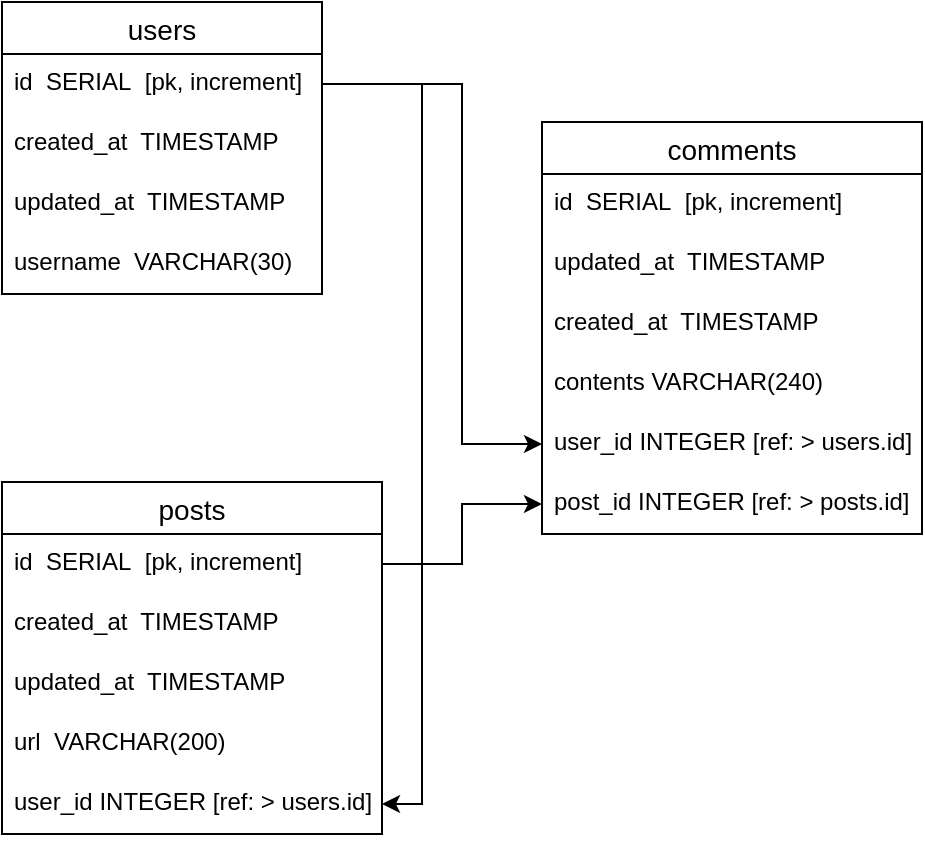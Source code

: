 <mxfile version="14.1.8" type="device"><diagram id="iMPKlhqKIkgpyV-5H6sc" name="Page-1"><mxGraphModel dx="423" dy="501" grid="1" gridSize="10" guides="1" tooltips="1" connect="1" arrows="1" fold="1" page="1" pageScale="1" pageWidth="850" pageHeight="1100" math="0" shadow="0"><root><mxCell id="0"/><mxCell id="1" parent="0"/><mxCell id="apEyqzJ98sxqlRAEC46D-1" value="users" style="swimlane;fontStyle=0;childLayout=stackLayout;horizontal=1;startSize=26;horizontalStack=0;resizeParent=1;resizeParentMax=0;resizeLast=0;collapsible=1;marginBottom=0;align=center;fontSize=14;" vertex="1" parent="1"><mxGeometry x="10" y="20" width="160" height="146" as="geometry"/></mxCell><mxCell id="apEyqzJ98sxqlRAEC46D-2" value="id  SERIAL  [pk, increment]" style="text;strokeColor=none;fillColor=none;spacingLeft=4;spacingRight=4;overflow=hidden;rotatable=0;points=[[0,0.5],[1,0.5]];portConstraint=eastwest;fontSize=12;" vertex="1" parent="apEyqzJ98sxqlRAEC46D-1"><mxGeometry y="26" width="160" height="30" as="geometry"/></mxCell><mxCell id="apEyqzJ98sxqlRAEC46D-11" value="created_at  TIMESTAMP" style="text;strokeColor=none;fillColor=none;spacingLeft=4;spacingRight=4;overflow=hidden;rotatable=0;points=[[0,0.5],[1,0.5]];portConstraint=eastwest;fontSize=12;" vertex="1" parent="apEyqzJ98sxqlRAEC46D-1"><mxGeometry y="56" width="160" height="30" as="geometry"/></mxCell><mxCell id="apEyqzJ98sxqlRAEC46D-12" value="updated_at  TIMESTAMP" style="text;strokeColor=none;fillColor=none;spacingLeft=4;spacingRight=4;overflow=hidden;rotatable=0;points=[[0,0.5],[1,0.5]];portConstraint=eastwest;fontSize=12;" vertex="1" parent="apEyqzJ98sxqlRAEC46D-1"><mxGeometry y="86" width="160" height="30" as="geometry"/></mxCell><mxCell id="apEyqzJ98sxqlRAEC46D-17" value="username  VARCHAR(30)" style="text;strokeColor=none;fillColor=none;spacingLeft=4;spacingRight=4;overflow=hidden;rotatable=0;points=[[0,0.5],[1,0.5]];portConstraint=eastwest;fontSize=12;" vertex="1" parent="apEyqzJ98sxqlRAEC46D-1"><mxGeometry y="116" width="160" height="30" as="geometry"/></mxCell><mxCell id="apEyqzJ98sxqlRAEC46D-7" value="posts" style="swimlane;fontStyle=0;childLayout=stackLayout;horizontal=1;startSize=26;horizontalStack=0;resizeParent=1;resizeParentMax=0;resizeLast=0;collapsible=1;marginBottom=0;align=center;fontSize=14;" vertex="1" parent="1"><mxGeometry x="10" y="260" width="190" height="176" as="geometry"/></mxCell><mxCell id="apEyqzJ98sxqlRAEC46D-8" value="id  SERIAL  [pk, increment]" style="text;strokeColor=none;fillColor=none;spacingLeft=4;spacingRight=4;overflow=hidden;rotatable=0;points=[[0,0.5],[1,0.5]];portConstraint=eastwest;fontSize=12;" vertex="1" parent="apEyqzJ98sxqlRAEC46D-7"><mxGeometry y="26" width="190" height="30" as="geometry"/></mxCell><mxCell id="apEyqzJ98sxqlRAEC46D-13" value="created_at  TIMESTAMP" style="text;strokeColor=none;fillColor=none;spacingLeft=4;spacingRight=4;overflow=hidden;rotatable=0;points=[[0,0.5],[1,0.5]];portConstraint=eastwest;fontSize=12;" vertex="1" parent="apEyqzJ98sxqlRAEC46D-7"><mxGeometry y="56" width="190" height="30" as="geometry"/></mxCell><mxCell id="apEyqzJ98sxqlRAEC46D-14" value="updated_at  TIMESTAMP" style="text;strokeColor=none;fillColor=none;spacingLeft=4;spacingRight=4;overflow=hidden;rotatable=0;points=[[0,0.5],[1,0.5]];portConstraint=eastwest;fontSize=12;" vertex="1" parent="apEyqzJ98sxqlRAEC46D-7"><mxGeometry y="86" width="190" height="30" as="geometry"/></mxCell><mxCell id="apEyqzJ98sxqlRAEC46D-18" value="url  VARCHAR(200)" style="text;strokeColor=none;fillColor=none;spacingLeft=4;spacingRight=4;overflow=hidden;rotatable=0;points=[[0,0.5],[1,0.5]];portConstraint=eastwest;fontSize=12;" vertex="1" parent="apEyqzJ98sxqlRAEC46D-7"><mxGeometry y="116" width="190" height="30" as="geometry"/></mxCell><mxCell id="apEyqzJ98sxqlRAEC46D-26" value="user_id INTEGER [ref: &gt; users.id]" style="text;strokeColor=none;fillColor=none;spacingLeft=4;spacingRight=4;overflow=hidden;rotatable=0;points=[[0,0.5],[1,0.5]];portConstraint=eastwest;fontSize=12;" vertex="1" parent="apEyqzJ98sxqlRAEC46D-7"><mxGeometry y="146" width="190" height="30" as="geometry"/></mxCell><mxCell id="apEyqzJ98sxqlRAEC46D-9" value="comments" style="swimlane;fontStyle=0;childLayout=stackLayout;horizontal=1;startSize=26;horizontalStack=0;resizeParent=1;resizeParentMax=0;resizeLast=0;collapsible=1;marginBottom=0;align=center;fontSize=14;" vertex="1" parent="1"><mxGeometry x="280" y="80" width="190" height="206" as="geometry"/></mxCell><mxCell id="apEyqzJ98sxqlRAEC46D-10" value="id  SERIAL  [pk, increment]" style="text;strokeColor=none;fillColor=none;spacingLeft=4;spacingRight=4;overflow=hidden;rotatable=0;points=[[0,0.5],[1,0.5]];portConstraint=eastwest;fontSize=12;" vertex="1" parent="apEyqzJ98sxqlRAEC46D-9"><mxGeometry y="26" width="190" height="30" as="geometry"/></mxCell><mxCell id="apEyqzJ98sxqlRAEC46D-16" value="updated_at  TIMESTAMP" style="text;strokeColor=none;fillColor=none;spacingLeft=4;spacingRight=4;overflow=hidden;rotatable=0;points=[[0,0.5],[1,0.5]];portConstraint=eastwest;fontSize=12;" vertex="1" parent="apEyqzJ98sxqlRAEC46D-9"><mxGeometry y="56" width="190" height="30" as="geometry"/></mxCell><mxCell id="apEyqzJ98sxqlRAEC46D-15" value="created_at  TIMESTAMP" style="text;strokeColor=none;fillColor=none;spacingLeft=4;spacingRight=4;overflow=hidden;rotatable=0;points=[[0,0.5],[1,0.5]];portConstraint=eastwest;fontSize=12;" vertex="1" parent="apEyqzJ98sxqlRAEC46D-9"><mxGeometry y="86" width="190" height="30" as="geometry"/></mxCell><mxCell id="apEyqzJ98sxqlRAEC46D-19" value="contents VARCHAR(240)" style="text;strokeColor=none;fillColor=none;spacingLeft=4;spacingRight=4;overflow=hidden;rotatable=0;points=[[0,0.5],[1,0.5]];portConstraint=eastwest;fontSize=12;" vertex="1" parent="apEyqzJ98sxqlRAEC46D-9"><mxGeometry y="116" width="190" height="30" as="geometry"/></mxCell><mxCell id="apEyqzJ98sxqlRAEC46D-20" value="user_id INTEGER [ref: &gt; users.id]" style="text;strokeColor=none;fillColor=none;spacingLeft=4;spacingRight=4;overflow=hidden;rotatable=0;points=[[0,0.5],[1,0.5]];portConstraint=eastwest;fontSize=12;" vertex="1" parent="apEyqzJ98sxqlRAEC46D-9"><mxGeometry y="146" width="190" height="30" as="geometry"/></mxCell><mxCell id="apEyqzJ98sxqlRAEC46D-22" value="post_id INTEGER [ref: &gt; posts.id]" style="text;strokeColor=none;fillColor=none;spacingLeft=4;spacingRight=4;overflow=hidden;rotatable=0;points=[[0,0.5],[1,0.5]];portConstraint=eastwest;fontSize=12;" vertex="1" parent="apEyqzJ98sxqlRAEC46D-9"><mxGeometry y="176" width="190" height="30" as="geometry"/></mxCell><mxCell id="apEyqzJ98sxqlRAEC46D-28" style="edgeStyle=orthogonalEdgeStyle;rounded=0;orthogonalLoop=1;jettySize=auto;html=1;entryX=0;entryY=0.5;entryDx=0;entryDy=0;" edge="1" parent="1" source="apEyqzJ98sxqlRAEC46D-2" target="apEyqzJ98sxqlRAEC46D-20"><mxGeometry relative="1" as="geometry"><Array as="points"><mxPoint x="240" y="61"/><mxPoint x="240" y="241"/></Array></mxGeometry></mxCell><mxCell id="apEyqzJ98sxqlRAEC46D-29" style="edgeStyle=orthogonalEdgeStyle;rounded=0;orthogonalLoop=1;jettySize=auto;html=1;entryX=0;entryY=0.5;entryDx=0;entryDy=0;" edge="1" parent="1" source="apEyqzJ98sxqlRAEC46D-8" target="apEyqzJ98sxqlRAEC46D-22"><mxGeometry relative="1" as="geometry"><Array as="points"><mxPoint x="240" y="301"/><mxPoint x="240" y="271"/></Array></mxGeometry></mxCell><mxCell id="apEyqzJ98sxqlRAEC46D-30" style="edgeStyle=orthogonalEdgeStyle;rounded=0;orthogonalLoop=1;jettySize=auto;html=1;entryX=1;entryY=0.5;entryDx=0;entryDy=0;" edge="1" parent="1" source="apEyqzJ98sxqlRAEC46D-2" target="apEyqzJ98sxqlRAEC46D-26"><mxGeometry relative="1" as="geometry"><Array as="points"><mxPoint x="220" y="61"/><mxPoint x="220" y="421"/></Array></mxGeometry></mxCell></root></mxGraphModel></diagram></mxfile>